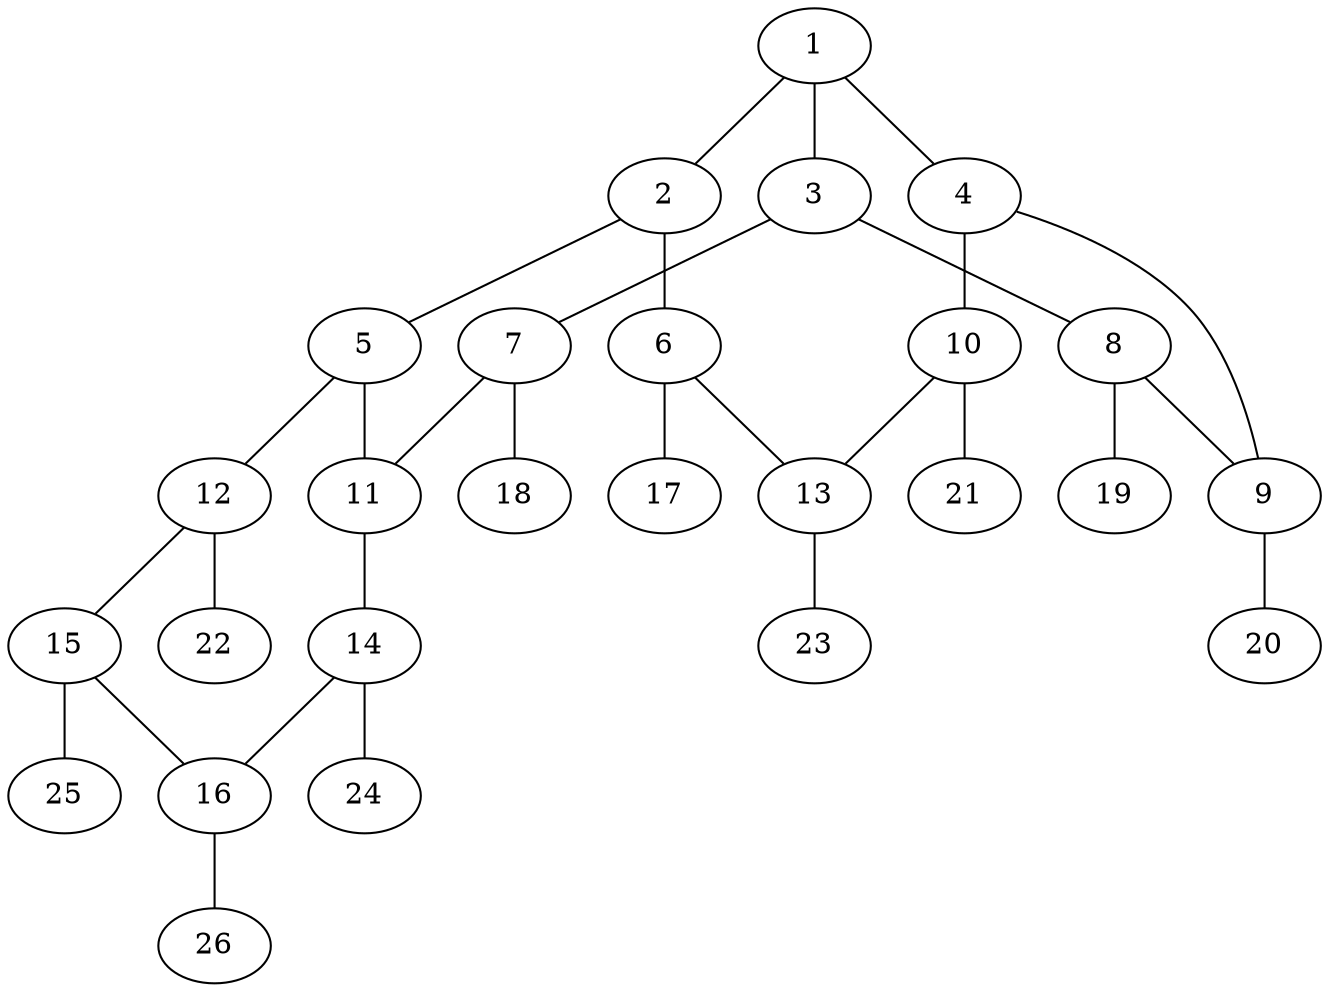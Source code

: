 graph molecule_2686 {
	1	 [chem=C];
	2	 [chem=C];
	1 -- 2	 [valence=2];
	3	 [chem=C];
	1 -- 3	 [valence=1];
	4	 [chem=C];
	1 -- 4	 [valence=1];
	5	 [chem=C];
	2 -- 5	 [valence=1];
	6	 [chem=C];
	2 -- 6	 [valence=1];
	7	 [chem=C];
	3 -- 7	 [valence=2];
	8	 [chem=C];
	3 -- 8	 [valence=1];
	9	 [chem=C];
	4 -- 9	 [valence=1];
	10	 [chem=C];
	4 -- 10	 [valence=2];
	11	 [chem=C];
	5 -- 11	 [valence=2];
	12	 [chem=C];
	5 -- 12	 [valence=1];
	13	 [chem=C];
	6 -- 13	 [valence=2];
	17	 [chem=H];
	6 -- 17	 [valence=1];
	7 -- 11	 [valence=1];
	18	 [chem=H];
	7 -- 18	 [valence=1];
	8 -- 9	 [valence=2];
	19	 [chem=H];
	8 -- 19	 [valence=1];
	20	 [chem=H];
	9 -- 20	 [valence=1];
	10 -- 13	 [valence=1];
	21	 [chem=H];
	10 -- 21	 [valence=1];
	14	 [chem=C];
	11 -- 14	 [valence=1];
	15	 [chem=C];
	12 -- 15	 [valence=2];
	22	 [chem=H];
	12 -- 22	 [valence=1];
	23	 [chem=H];
	13 -- 23	 [valence=1];
	16	 [chem=C];
	14 -- 16	 [valence=2];
	24	 [chem=H];
	14 -- 24	 [valence=1];
	15 -- 16	 [valence=1];
	25	 [chem=H];
	15 -- 25	 [valence=1];
	26	 [chem=H];
	16 -- 26	 [valence=1];
}
